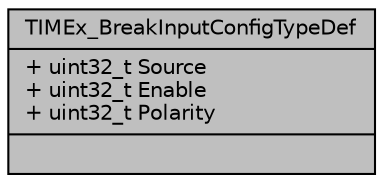 digraph "TIMEx_BreakInputConfigTypeDef"
{
 // LATEX_PDF_SIZE
  edge [fontname="Helvetica",fontsize="10",labelfontname="Helvetica",labelfontsize="10"];
  node [fontname="Helvetica",fontsize="10",shape=record];
  Node1 [label="{TIMEx_BreakInputConfigTypeDef\n|+ uint32_t Source\l+ uint32_t Enable\l+ uint32_t Polarity\l|}",height=0.2,width=0.4,color="black", fillcolor="grey75", style="filled", fontcolor="black",tooltip="TIM Break/Break2 input configuration."];
}
